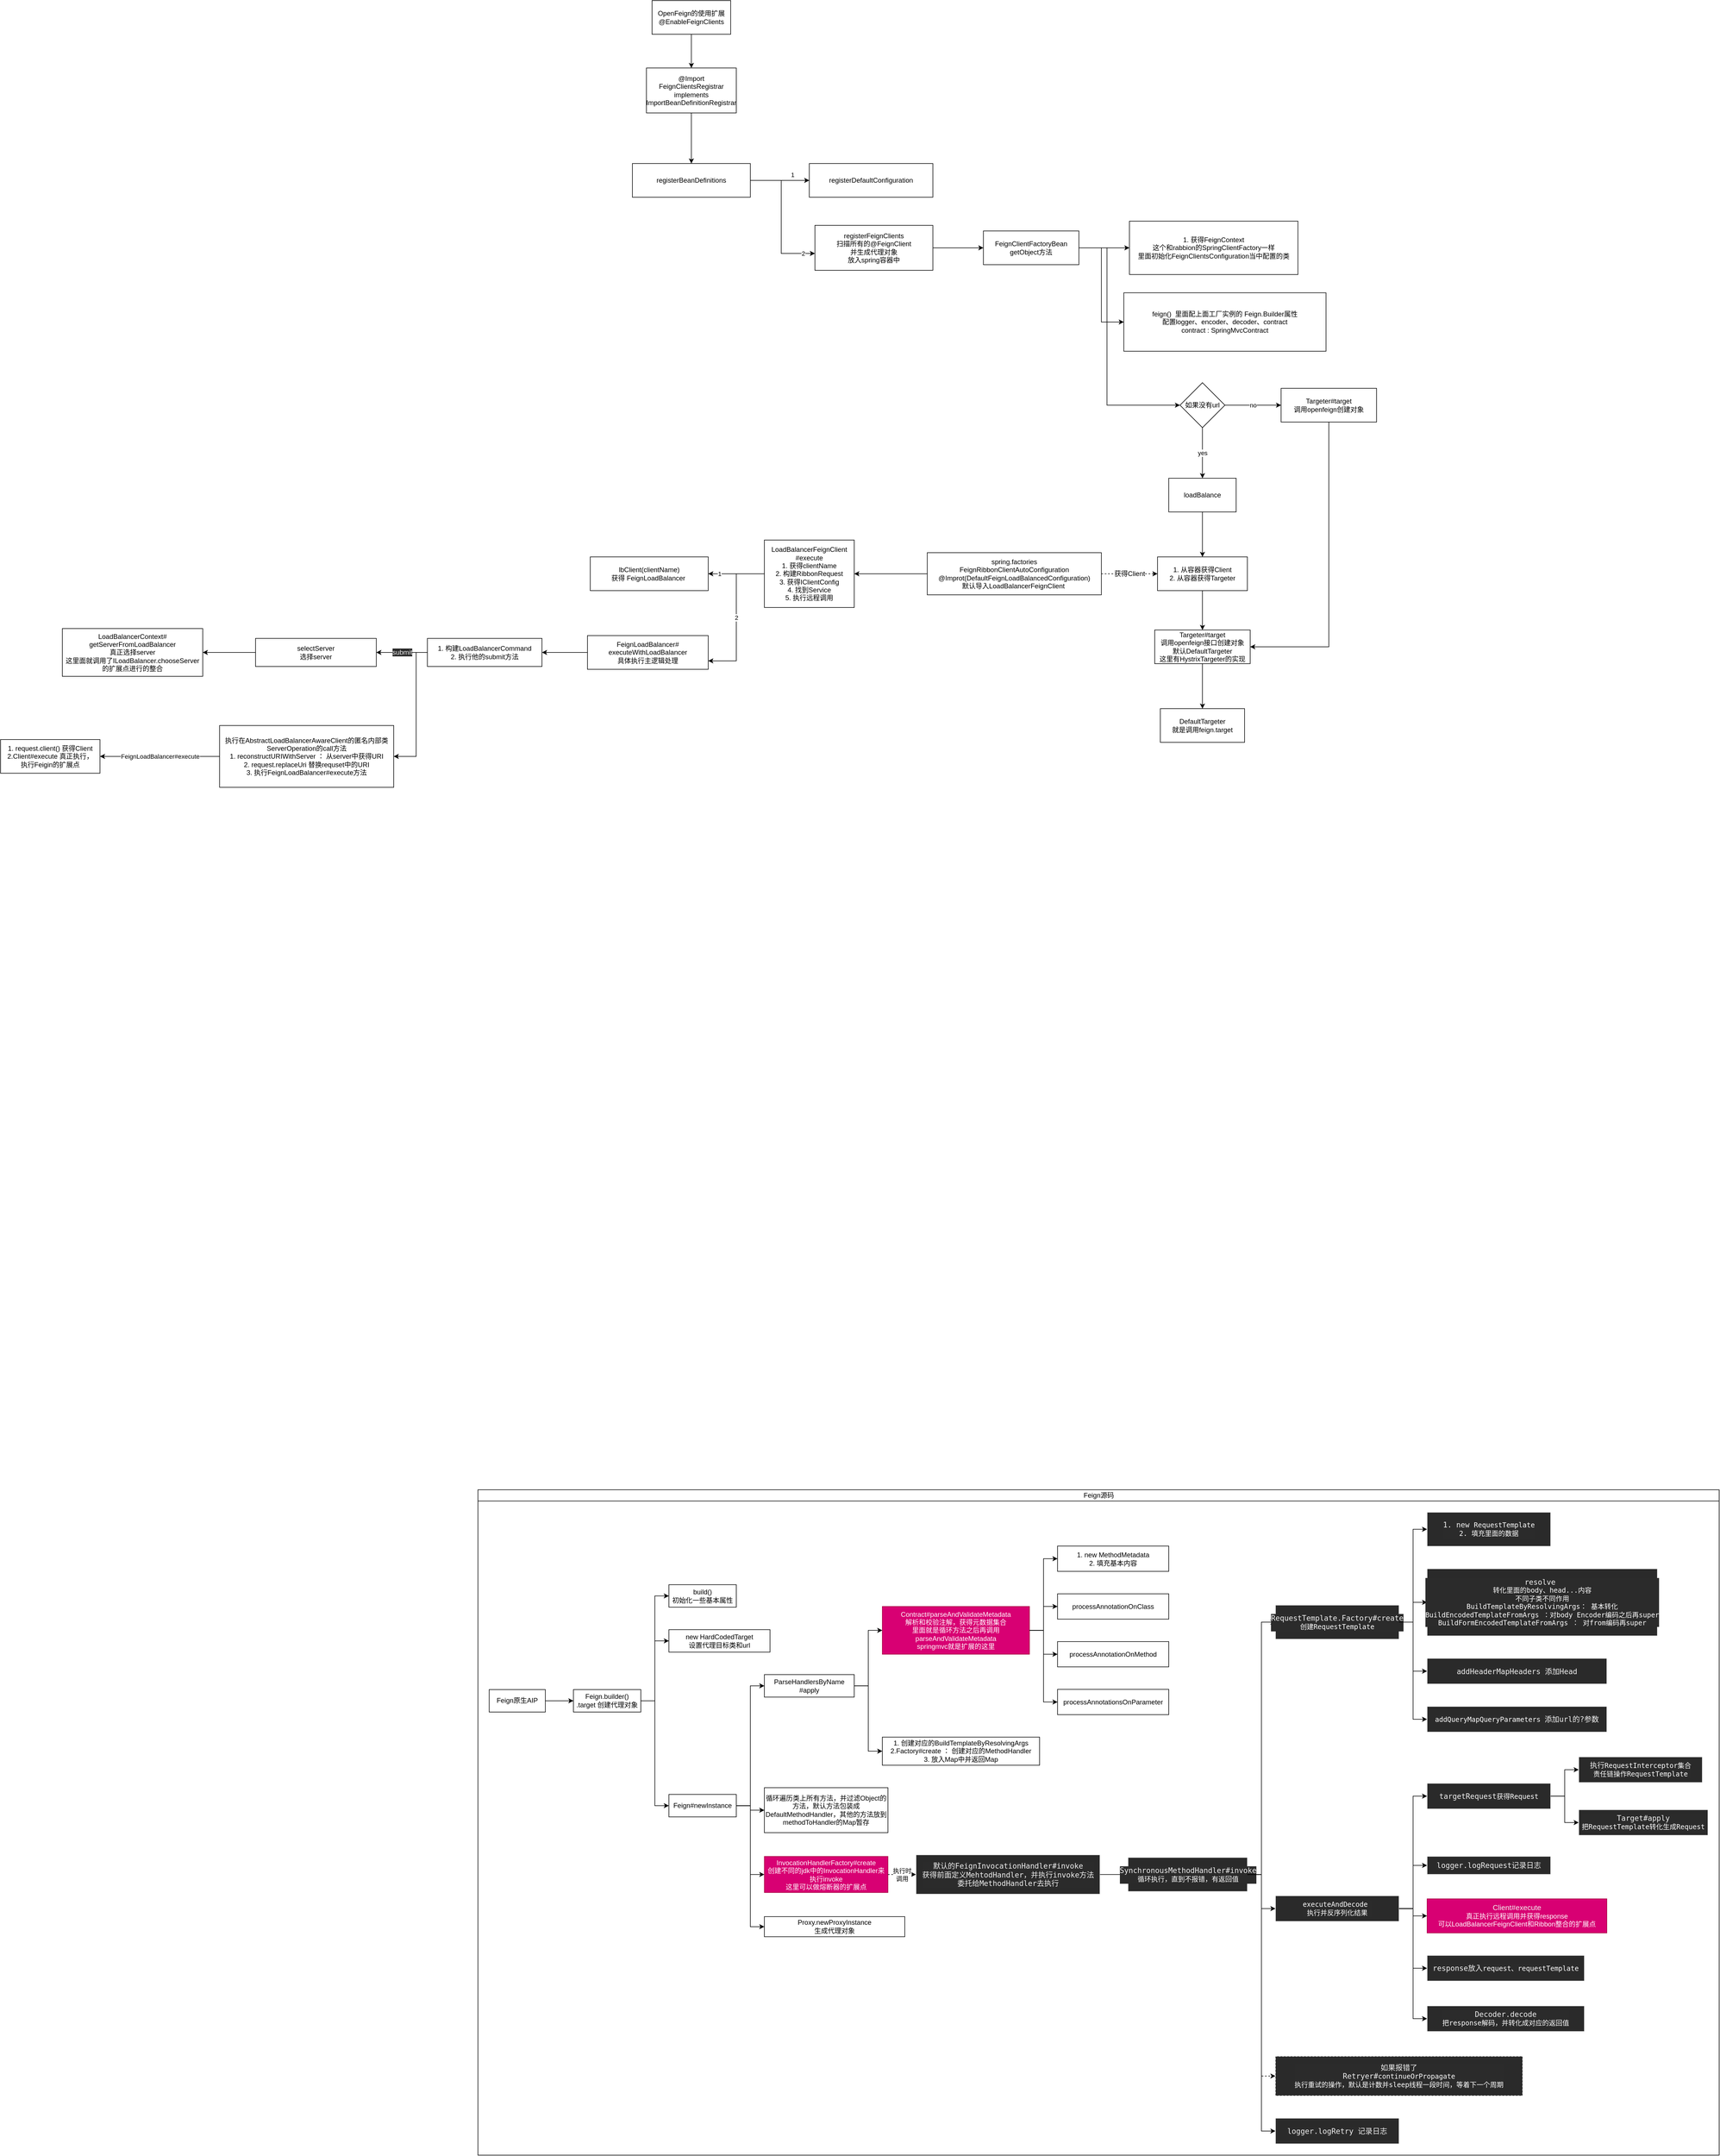 <mxfile version="14.5.1" type="device"><diagram id="7CLGVVJIdPojKykf86s1" name="第 1 页"><mxGraphModel dx="4240" dy="3142" grid="1" gridSize="10" guides="1" tooltips="1" connect="1" arrows="1" fold="1" page="1" pageScale="1" pageWidth="827" pageHeight="1169" math="0" shadow="0"><root><mxCell id="0"/><mxCell id="1" parent="0"/><mxCell id="kGdgg8z1xBReTdfCQ_7O-1" value="&lt;span&gt;Feign源码&lt;/span&gt;" style="swimlane;html=1;startSize=20;horizontal=1;childLayout=treeLayout;horizontalTree=1;resizable=0;containerType=tree;fontStyle=0" parent="1" vertex="1"><mxGeometry x="300" y="1530" width="2210" height="1184" as="geometry"/></mxCell><mxCell id="DIvdHPS5XK8eVbbXsl0Y-53" value="&lt;div&gt;&lt;div&gt;&lt;span style=&quot;font-size: 13.067px ; color: rgb(240 , 240 , 240)&quot;&gt;Client#execute&lt;/span&gt;&lt;/div&gt; 真正执行远程调用并获得response&lt;br&gt;可以LoadBalancerFeignClient和Ribbon整合的扩展点&lt;/div&gt;&lt;div&gt;&lt;/div&gt;" style="whiteSpace=wrap;html=1;fontColor=#ffffff;fillColor=#d80073;strokeColor=#A50040;verticalAlign=middle;fontFamily=Helvetica;labelBackgroundColor=none;labelBorderColor=none;fontStyle=0;horizontal=1;" parent="kGdgg8z1xBReTdfCQ_7O-1" vertex="1"><mxGeometry x="1690" y="727.877" width="320" height="60.72" as="geometry"/></mxCell><mxCell id="kGdgg8z1xBReTdfCQ_7O-2" value="Feign原生AIP" style="whiteSpace=wrap;html=1;" parent="kGdgg8z1xBReTdfCQ_7O-1" vertex="1"><mxGeometry x="20" y="355.495" width="100" height="40" as="geometry"/></mxCell><mxCell id="kGdgg8z1xBReTdfCQ_7O-3" value="Feign.builder()&lt;br&gt;.target 创建代理对象" style="whiteSpace=wrap;html=1;" parent="kGdgg8z1xBReTdfCQ_7O-1" vertex="1"><mxGeometry x="170" y="355.495" width="120" height="40" as="geometry"/></mxCell><mxCell id="kGdgg8z1xBReTdfCQ_7O-4" value="" style="edgeStyle=elbowEdgeStyle;elbow=horizontal;html=1;rounded=0;" parent="kGdgg8z1xBReTdfCQ_7O-1" source="kGdgg8z1xBReTdfCQ_7O-2" target="kGdgg8z1xBReTdfCQ_7O-3" edge="1"><mxGeometry relative="1" as="geometry"/></mxCell><mxCell id="kGdgg8z1xBReTdfCQ_7O-7" value="" style="edgeStyle=elbowEdgeStyle;elbow=horizontal;html=1;rounded=0;" parent="kGdgg8z1xBReTdfCQ_7O-1" source="kGdgg8z1xBReTdfCQ_7O-3" target="kGdgg8z1xBReTdfCQ_7O-8" edge="1"><mxGeometry relative="1" as="geometry"><mxPoint x="350" y="-820.962" as="sourcePoint"/></mxGeometry></mxCell><mxCell id="kGdgg8z1xBReTdfCQ_7O-8" value="build()&lt;br&gt;初始化一些基本属性" style="whiteSpace=wrap;html=1;" parent="kGdgg8z1xBReTdfCQ_7O-1" vertex="1"><mxGeometry x="340" y="168.888" width="120" height="40" as="geometry"/></mxCell><mxCell id="kGdgg8z1xBReTdfCQ_7O-9" value="" style="edgeStyle=elbowEdgeStyle;elbow=horizontal;html=1;rounded=0;" parent="kGdgg8z1xBReTdfCQ_7O-1" source="kGdgg8z1xBReTdfCQ_7O-3" target="kGdgg8z1xBReTdfCQ_7O-10" edge="1"><mxGeometry relative="1" as="geometry"><mxPoint x="520" y="-820.962" as="sourcePoint"/></mxGeometry></mxCell><mxCell id="kGdgg8z1xBReTdfCQ_7O-10" value="new HardCodedTarget&lt;br&gt;设置代理目标类和url" style="whiteSpace=wrap;html=1;" parent="kGdgg8z1xBReTdfCQ_7O-1" vertex="1"><mxGeometry x="340" y="248.888" width="180" height="40" as="geometry"/></mxCell><mxCell id="kGdgg8z1xBReTdfCQ_7O-11" value="" style="edgeStyle=elbowEdgeStyle;elbow=horizontal;html=1;rounded=0;" parent="kGdgg8z1xBReTdfCQ_7O-1" source="kGdgg8z1xBReTdfCQ_7O-3" target="kGdgg8z1xBReTdfCQ_7O-12" edge="1"><mxGeometry relative="1" as="geometry"><mxPoint x="520" y="-780.962" as="sourcePoint"/></mxGeometry></mxCell><mxCell id="kGdgg8z1xBReTdfCQ_7O-12" value="Feign#newInstance" style="whiteSpace=wrap;html=1;" parent="kGdgg8z1xBReTdfCQ_7O-1" vertex="1"><mxGeometry x="340" y="542.101" width="120" height="40" as="geometry"/></mxCell><mxCell id="kGdgg8z1xBReTdfCQ_7O-13" value="" style="edgeStyle=elbowEdgeStyle;elbow=horizontal;html=1;rounded=0;" parent="kGdgg8z1xBReTdfCQ_7O-1" source="kGdgg8z1xBReTdfCQ_7O-12" target="kGdgg8z1xBReTdfCQ_7O-14" edge="1"><mxGeometry relative="1" as="geometry"><mxPoint x="520" y="-700.962" as="sourcePoint"/></mxGeometry></mxCell><mxCell id="kGdgg8z1xBReTdfCQ_7O-14" value="ParseHandlersByName&lt;br&gt;#apply" style="whiteSpace=wrap;html=1;" parent="kGdgg8z1xBReTdfCQ_7O-1" vertex="1"><mxGeometry x="510" y="328.888" width="160" height="40" as="geometry"/></mxCell><mxCell id="kGdgg8z1xBReTdfCQ_7O-15" value="" style="edgeStyle=elbowEdgeStyle;elbow=horizontal;html=1;rounded=0;" parent="kGdgg8z1xBReTdfCQ_7O-1" source="kGdgg8z1xBReTdfCQ_7O-14" target="kGdgg8z1xBReTdfCQ_7O-16" edge="1"><mxGeometry relative="1" as="geometry"><mxPoint x="690" y="-620.962" as="sourcePoint"/></mxGeometry></mxCell><mxCell id="kGdgg8z1xBReTdfCQ_7O-16" value="Contract#parseAndValidateMetadata&lt;br&gt;解析和校验注解，获得元数据集合&lt;br&gt;里面就是循环方法之后再调用parseAndValidateMetadata&lt;br&gt;springmvc就是扩展的这里" style="whiteSpace=wrap;html=1;fillColor=#d80073;strokeColor=#A50040;fontColor=#ffffff;" parent="kGdgg8z1xBReTdfCQ_7O-1" vertex="1"><mxGeometry x="720" y="207.638" width="262" height="85" as="geometry"/></mxCell><mxCell id="kGdgg8z1xBReTdfCQ_7O-18" value="" style="edgeStyle=elbowEdgeStyle;elbow=horizontal;html=1;rounded=0;" parent="kGdgg8z1xBReTdfCQ_7O-1" source="kGdgg8z1xBReTdfCQ_7O-16" target="kGdgg8z1xBReTdfCQ_7O-19" edge="1"><mxGeometry relative="1" as="geometry"><mxPoint x="900" y="-620.962" as="sourcePoint"/></mxGeometry></mxCell><mxCell id="kGdgg8z1xBReTdfCQ_7O-19" value="1. new MethodMetadata&lt;br&gt;2. 填充基本内容" style="whiteSpace=wrap;html=1;" parent="kGdgg8z1xBReTdfCQ_7O-1" vertex="1"><mxGeometry x="1032" y="100.138" width="198" height="45" as="geometry"/></mxCell><mxCell id="kGdgg8z1xBReTdfCQ_7O-20" value="" style="edgeStyle=elbowEdgeStyle;elbow=horizontal;html=1;rounded=0;" parent="kGdgg8z1xBReTdfCQ_7O-1" source="kGdgg8z1xBReTdfCQ_7O-16" target="kGdgg8z1xBReTdfCQ_7O-21" edge="1"><mxGeometry relative="1" as="geometry"><mxPoint x="1212" y="-620.962" as="sourcePoint"/></mxGeometry></mxCell><mxCell id="kGdgg8z1xBReTdfCQ_7O-21" value="processAnnotationOnClass" style="whiteSpace=wrap;html=1;" parent="kGdgg8z1xBReTdfCQ_7O-1" vertex="1"><mxGeometry x="1032" y="185.138" width="198" height="45" as="geometry"/></mxCell><mxCell id="kGdgg8z1xBReTdfCQ_7O-22" value="" style="edgeStyle=elbowEdgeStyle;elbow=horizontal;html=1;rounded=0;" parent="kGdgg8z1xBReTdfCQ_7O-1" source="kGdgg8z1xBReTdfCQ_7O-16" target="kGdgg8z1xBReTdfCQ_7O-23" edge="1"><mxGeometry relative="1" as="geometry"><mxPoint x="1212" y="-620.962" as="sourcePoint"/></mxGeometry></mxCell><mxCell id="kGdgg8z1xBReTdfCQ_7O-23" value="processAnnotationOnMethod" style="whiteSpace=wrap;html=1;" parent="kGdgg8z1xBReTdfCQ_7O-1" vertex="1"><mxGeometry x="1032" y="270.138" width="198" height="45" as="geometry"/></mxCell><mxCell id="kGdgg8z1xBReTdfCQ_7O-24" value="" style="edgeStyle=elbowEdgeStyle;elbow=horizontal;html=1;rounded=0;" parent="kGdgg8z1xBReTdfCQ_7O-1" source="kGdgg8z1xBReTdfCQ_7O-16" target="kGdgg8z1xBReTdfCQ_7O-25" edge="1"><mxGeometry relative="1" as="geometry"><mxPoint x="1212" y="-620.962" as="sourcePoint"/></mxGeometry></mxCell><mxCell id="kGdgg8z1xBReTdfCQ_7O-25" value="processAnnotationsOnParameter" style="whiteSpace=wrap;html=1;" parent="kGdgg8z1xBReTdfCQ_7O-1" vertex="1"><mxGeometry x="1032" y="355.138" width="198" height="45" as="geometry"/></mxCell><mxCell id="kGdgg8z1xBReTdfCQ_7O-28" value="" style="edgeStyle=elbowEdgeStyle;elbow=horizontal;html=1;rounded=0;" parent="kGdgg8z1xBReTdfCQ_7O-1" source="kGdgg8z1xBReTdfCQ_7O-14" target="kGdgg8z1xBReTdfCQ_7O-29" edge="1"><mxGeometry relative="1" as="geometry"><mxPoint x="690" y="-465.462" as="sourcePoint"/></mxGeometry></mxCell><mxCell id="kGdgg8z1xBReTdfCQ_7O-29" value="1. 创建对应的BuildTemplateByResolvingArgs&lt;br&gt;2.Factory#create ： 创建对应的MethodHandler&lt;br&gt;3. 放入Map中并返回Map" style="whiteSpace=wrap;html=1;" parent="kGdgg8z1xBReTdfCQ_7O-1" vertex="1"><mxGeometry x="720" y="440.138" width="280" height="50" as="geometry"/></mxCell><mxCell id="kGdgg8z1xBReTdfCQ_7O-30" value="" style="edgeStyle=elbowEdgeStyle;elbow=horizontal;html=1;rounded=0;" parent="kGdgg8z1xBReTdfCQ_7O-1" source="kGdgg8z1xBReTdfCQ_7O-12" target="kGdgg8z1xBReTdfCQ_7O-31" edge="1"><mxGeometry relative="1" as="geometry"><mxPoint x="690" y="-126.212" as="sourcePoint"/></mxGeometry></mxCell><mxCell id="kGdgg8z1xBReTdfCQ_7O-31" value="循环遍历类上所有方法，并过滤Object的方法，默认方法包装成DefaultMethodHandler，其他的方法放到methodToHandler的Map暂存" style="whiteSpace=wrap;html=1;" parent="kGdgg8z1xBReTdfCQ_7O-1" vertex="1"><mxGeometry x="510" y="530.138" width="220" height="80" as="geometry"/></mxCell><mxCell id="kGdgg8z1xBReTdfCQ_7O-32" value="" style="edgeStyle=elbowEdgeStyle;elbow=horizontal;html=1;rounded=0;" parent="kGdgg8z1xBReTdfCQ_7O-1" source="kGdgg8z1xBReTdfCQ_7O-12" target="kGdgg8z1xBReTdfCQ_7O-33" edge="1"><mxGeometry relative="1" as="geometry"><mxPoint x="690" y="123.913" as="sourcePoint"/></mxGeometry></mxCell><mxCell id="kGdgg8z1xBReTdfCQ_7O-33" value="InvocationHandlerFactory#create&lt;br&gt;创建不同的jdk中的InvocationHandler来执行invoke&lt;br&gt;这里可以做熔断器的扩展点" style="whiteSpace=wrap;html=1;fillColor=#d80073;strokeColor=#A50040;fontColor=#ffffff;" parent="kGdgg8z1xBReTdfCQ_7O-1" vertex="1"><mxGeometry x="510" y="652.438" width="220" height="64.25" as="geometry"/></mxCell><mxCell id="kGdgg8z1xBReTdfCQ_7O-36" value="" style="edgeStyle=elbowEdgeStyle;elbow=horizontal;html=1;rounded=0;" parent="kGdgg8z1xBReTdfCQ_7O-1" source="kGdgg8z1xBReTdfCQ_7O-12" target="kGdgg8z1xBReTdfCQ_7O-37" edge="1"><mxGeometry relative="1" as="geometry"><mxPoint x="520" y="217.976" as="sourcePoint"/></mxGeometry></mxCell><mxCell id="kGdgg8z1xBReTdfCQ_7O-37" value="Proxy.newProxyInstance&lt;br&gt;生成代理对象" style="whiteSpace=wrap;html=1;" parent="kGdgg8z1xBReTdfCQ_7O-1" vertex="1"><mxGeometry x="510" y="759.563" width="250" height="35.75" as="geometry"/></mxCell><mxCell id="kGdgg8z1xBReTdfCQ_7O-40" value="执行时&lt;br&gt;调用" style="edgeStyle=elbowEdgeStyle;elbow=horizontal;html=1;rounded=0;dashed=1;" parent="kGdgg8z1xBReTdfCQ_7O-1" source="kGdgg8z1xBReTdfCQ_7O-33" target="kGdgg8z1xBReTdfCQ_7O-45" edge="1"><mxGeometry relative="1" as="geometry"><mxPoint x="690" y="403.288" as="sourcePoint"/></mxGeometry></mxCell><mxCell id="kGdgg8z1xBReTdfCQ_7O-45" value="&lt;pre style=&quot;background-color: rgb(43 , 43 , 43)&quot;&gt;&lt;font face=&quot;jetbrains mono, monospace&quot; color=&quot;#f0f0f0&quot;&gt;&lt;span style=&quot;font-size: 13.067px&quot;&gt;默认的FeignInvocationHandler#invoke&lt;br&gt;获得前面定义MehtodHandler，并执行invoke方法&lt;br/&gt;委托给MethodHandler去执行&lt;/span&gt;&lt;/font&gt;&lt;/pre&gt;&lt;pre style=&quot;background-color: rgb(43 , 43 , 43)&quot;&gt;&lt;/pre&gt;" style="whiteSpace=wrap;html=1;fontColor=#ffffff;fillColor=#2A2A2A;strokeColor=#F0F0F0;" parent="kGdgg8z1xBReTdfCQ_7O-1" vertex="1"><mxGeometry x="780" y="649.563" width="327.5" height="70" as="geometry"/></mxCell><mxCell id="kGdgg8z1xBReTdfCQ_7O-56" value="" style="edgeStyle=elbowEdgeStyle;elbow=horizontal;html=1;rounded=0;" parent="kGdgg8z1xBReTdfCQ_7O-1" source="kGdgg8z1xBReTdfCQ_7O-45" target="kGdgg8z1xBReTdfCQ_7O-57" edge="1"><mxGeometry relative="1" as="geometry"><mxPoint x="980" y="644.563" as="sourcePoint"/></mxGeometry></mxCell><mxCell id="kGdgg8z1xBReTdfCQ_7O-57" value="&lt;pre style=&quot;background-color: rgb(43 , 43 , 43)&quot;&gt;&lt;font color=&quot;#f0f0f0&quot; face=&quot;jetbrains mono, monospace&quot;&gt;&lt;span style=&quot;font-size: 13.067px&quot;&gt;SynchronousMethodHandler#invoke&lt;br/&gt;&lt;/span&gt;&lt;/font&gt;循环执行，直到不报错，有返回值&lt;/pre&gt;&lt;pre style=&quot;background-color: rgb(43 , 43 , 43)&quot;&gt;&lt;/pre&gt;" style="whiteSpace=wrap;html=1;fontColor=#ffffff;fillColor=#2A2A2A;strokeColor=#F0F0F0;" parent="kGdgg8z1xBReTdfCQ_7O-1" vertex="1"><mxGeometry x="1157.5" y="654.273" width="212.5" height="60.58" as="geometry"/></mxCell><mxCell id="kGdgg8z1xBReTdfCQ_7O-58" value="" style="edgeStyle=elbowEdgeStyle;elbow=horizontal;html=1;rounded=0;" parent="kGdgg8z1xBReTdfCQ_7O-1" source="kGdgg8z1xBReTdfCQ_7O-57" target="kGdgg8z1xBReTdfCQ_7O-59" edge="1"><mxGeometry relative="1" as="geometry"><mxPoint x="1357.5" y="644.563" as="sourcePoint"/></mxGeometry></mxCell><mxCell id="kGdgg8z1xBReTdfCQ_7O-59" value="&lt;pre style=&quot;background-color: rgb(43 , 43 , 43)&quot;&gt;&lt;font color=&quot;#f0f0f0&quot; face=&quot;jetbrains mono, monospace&quot;&gt;&lt;span style=&quot;font-size: 13.067px&quot;&gt;RequestTemplate.Factory#create&lt;br/&gt;&lt;/span&gt;&lt;/font&gt;创建RequestTemplate&lt;/pre&gt;&lt;pre style=&quot;background-color: rgb(43 , 43 , 43)&quot;&gt;&lt;/pre&gt;" style="whiteSpace=wrap;html=1;fontColor=#ffffff;fillColor=#2A2A2A;strokeColor=#F0F0F0;" parent="kGdgg8z1xBReTdfCQ_7O-1" vertex="1"><mxGeometry x="1420" y="205.27" width="220" height="60.58" as="geometry"/></mxCell><mxCell id="kGdgg8z1xBReTdfCQ_7O-60" value="" style="edgeStyle=elbowEdgeStyle;elbow=horizontal;html=1;rounded=0;" parent="kGdgg8z1xBReTdfCQ_7O-1" source="kGdgg8z1xBReTdfCQ_7O-57" target="kGdgg8z1xBReTdfCQ_7O-61" edge="1"><mxGeometry relative="1" as="geometry"><mxPoint x="1620" y="644.563" as="sourcePoint"/></mxGeometry></mxCell><mxCell id="kGdgg8z1xBReTdfCQ_7O-61" value="&lt;pre style=&quot;background-color: rgb(43 , 43 , 43)&quot;&gt;executeAndDecode &lt;br/&gt;执行并反序列化结果&lt;br&gt;&lt;/pre&gt;&lt;pre style=&quot;background-color: rgb(43 , 43 , 43)&quot;&gt;&lt;/pre&gt;" style="whiteSpace=wrap;html=1;fontColor=#ffffff;fillColor=#2A2A2A;strokeColor=#F0F0F0;" parent="kGdgg8z1xBReTdfCQ_7O-1" vertex="1"><mxGeometry x="1420" y="722.466" width="220" height="45.57" as="geometry"/></mxCell><mxCell id="kGdgg8z1xBReTdfCQ_7O-62" value="" style="edgeStyle=elbowEdgeStyle;elbow=horizontal;html=1;rounded=0;dashed=1;" parent="kGdgg8z1xBReTdfCQ_7O-1" source="kGdgg8z1xBReTdfCQ_7O-57" target="kGdgg8z1xBReTdfCQ_7O-63" edge="1"><mxGeometry relative="1" as="geometry"><mxPoint x="1620" y="644.563" as="sourcePoint"/></mxGeometry></mxCell><mxCell id="kGdgg8z1xBReTdfCQ_7O-63" value="&lt;pre style=&quot;background-color: rgb(43 , 43 , 43)&quot;&gt;&lt;font color=&quot;#f0f0f0&quot; face=&quot;jetbrains mono, monospace&quot;&gt;&lt;span style=&quot;font-size: 13.067px&quot;&gt;如果报错了&lt;br&gt;Retryer#&lt;/span&gt;&lt;/font&gt;continueOrPropagate&lt;br&gt;执行重试的操作，默认是计数并sleep线程一段时间，等着下一个周期&lt;/pre&gt;&lt;pre style=&quot;background-color: rgb(43 , 43 , 43)&quot;&gt;&lt;/pre&gt;" style="whiteSpace=wrap;html=1;fontColor=#ffffff;fillColor=#2A2A2A;strokeColor=#F0F0F0;dashed=1;" parent="kGdgg8z1xBReTdfCQ_7O-1" vertex="1"><mxGeometry x="1420" y="1008.167" width="440" height="70.12" as="geometry"/></mxCell><mxCell id="kGdgg8z1xBReTdfCQ_7O-64" value="" style="edgeStyle=elbowEdgeStyle;elbow=horizontal;html=1;rounded=0;" parent="kGdgg8z1xBReTdfCQ_7O-1" source="kGdgg8z1xBReTdfCQ_7O-57" target="kGdgg8z1xBReTdfCQ_7O-65" edge="1"><mxGeometry relative="1" as="geometry"><mxPoint x="1620" y="644.563" as="sourcePoint"/></mxGeometry></mxCell><mxCell id="kGdgg8z1xBReTdfCQ_7O-65" value="&lt;pre style=&quot;background-color: rgb(43 , 43 , 43)&quot;&gt;&lt;font color=&quot;#f0f0f0&quot; face=&quot;jetbrains mono, monospace&quot;&gt;&lt;span style=&quot;font-size: 13.067px&quot;&gt;logger.logRetry 记录日志&lt;/span&gt;&lt;/font&gt;&lt;br&gt;&lt;/pre&gt;&lt;pre style=&quot;background-color: rgb(43 , 43 , 43)&quot;&gt;&lt;/pre&gt;" style="whiteSpace=wrap;html=1;fontColor=#ffffff;fillColor=#2A2A2A;strokeColor=#F0F0F0;" parent="kGdgg8z1xBReTdfCQ_7O-1" vertex="1"><mxGeometry x="1420" y="1118.287" width="220" height="45.57" as="geometry"/></mxCell><mxCell id="DIvdHPS5XK8eVbbXsl0Y-44" value="" style="edgeStyle=elbowEdgeStyle;elbow=horizontal;html=1;rounded=0;" parent="kGdgg8z1xBReTdfCQ_7O-1" source="kGdgg8z1xBReTdfCQ_7O-61" target="DIvdHPS5XK8eVbbXsl0Y-45" edge="1"><mxGeometry relative="1" as="geometry"><mxPoint x="1620" y="644.563" as="sourcePoint"/></mxGeometry></mxCell><mxCell id="DIvdHPS5XK8eVbbXsl0Y-45" value="&lt;pre style=&quot;background-color: rgb(43 , 43 , 43)&quot;&gt;&lt;font color=&quot;#f0f0f0&quot; face=&quot;jetbrains mono, monospace&quot;&gt;&lt;span style=&quot;font-size: 13.067px&quot;&gt;targetRequest&lt;/span&gt;&lt;/font&gt;获得Request&lt;/pre&gt;&lt;pre style=&quot;background-color: rgb(43 , 43 , 43)&quot;&gt;&lt;/pre&gt;" style="whiteSpace=wrap;html=1;fontColor=#ffffff;fillColor=#2A2A2A;strokeColor=#F0F0F0;" parent="kGdgg8z1xBReTdfCQ_7O-1" vertex="1"><mxGeometry x="1690" y="522.335" width="220" height="45.57" as="geometry"/></mxCell><mxCell id="DIvdHPS5XK8eVbbXsl0Y-46" value="" style="edgeStyle=elbowEdgeStyle;elbow=horizontal;html=1;rounded=0;" parent="kGdgg8z1xBReTdfCQ_7O-1" source="DIvdHPS5XK8eVbbXsl0Y-45" target="DIvdHPS5XK8eVbbXsl0Y-47" edge="1"><mxGeometry relative="1" as="geometry"><mxPoint x="1890" y="597.568" as="sourcePoint"/></mxGeometry></mxCell><mxCell id="DIvdHPS5XK8eVbbXsl0Y-47" value="&lt;pre style=&quot;background-color: rgb(43 , 43 , 43)&quot;&gt;&lt;font color=&quot;#f0f0f0&quot; face=&quot;jetbrains mono, monospace&quot;&gt;&lt;span style=&quot;font-size: 13.067px&quot;&gt;执行&lt;/span&gt;&lt;/font&gt;RequestInterceptor集合&lt;br&gt;责任链操作RequestTemplate&lt;br&gt;&lt;/pre&gt;&lt;pre style=&quot;background-color: rgb(43 , 43 , 43)&quot;&gt;&lt;/pre&gt;" style="whiteSpace=wrap;html=1;fontColor=#ffffff;fillColor=#2A2A2A;strokeColor=#F0F0F0;" parent="kGdgg8z1xBReTdfCQ_7O-1" vertex="1"><mxGeometry x="1960" y="475.335" width="220" height="45.57" as="geometry"/></mxCell><mxCell id="DIvdHPS5XK8eVbbXsl0Y-48" value="" style="edgeStyle=elbowEdgeStyle;elbow=horizontal;html=1;rounded=0;" parent="kGdgg8z1xBReTdfCQ_7O-1" source="DIvdHPS5XK8eVbbXsl0Y-45" target="DIvdHPS5XK8eVbbXsl0Y-49" edge="1"><mxGeometry relative="1" as="geometry"><mxPoint x="2160" y="597.568" as="sourcePoint"/></mxGeometry></mxCell><mxCell id="DIvdHPS5XK8eVbbXsl0Y-49" value="&lt;pre style=&quot;background-color: rgb(43 , 43 , 43)&quot;&gt;&lt;font color=&quot;#f0f0f0&quot; face=&quot;jetbrains mono, monospace&quot;&gt;&lt;span style=&quot;font-size: 13.067px&quot;&gt;Target#apply&lt;br&gt;&lt;/span&gt;&lt;/font&gt;把RequestTemplate转化生成Request&lt;/pre&gt;&lt;pre style=&quot;background-color: rgb(43 , 43 , 43)&quot;&gt;&lt;/pre&gt;" style="whiteSpace=wrap;html=1;fontColor=#ffffff;fillColor=#2A2A2A;strokeColor=#F0F0F0;" parent="kGdgg8z1xBReTdfCQ_7O-1" vertex="1"><mxGeometry x="1960" y="569.335" width="230" height="45.57" as="geometry"/></mxCell><mxCell id="DIvdHPS5XK8eVbbXsl0Y-50" value="" style="edgeStyle=elbowEdgeStyle;elbow=horizontal;html=1;rounded=0;" parent="kGdgg8z1xBReTdfCQ_7O-1" source="kGdgg8z1xBReTdfCQ_7O-61" target="DIvdHPS5XK8eVbbXsl0Y-51" edge="1"><mxGeometry relative="1" as="geometry"><mxPoint x="1890" y="597.568" as="sourcePoint"/></mxGeometry></mxCell><mxCell id="DIvdHPS5XK8eVbbXsl0Y-51" value="&lt;pre style=&quot;background-color: rgb(43 , 43 , 43)&quot;&gt;&lt;font color=&quot;#f0f0f0&quot; face=&quot;jetbrains mono, monospace&quot;&gt;&lt;span style=&quot;font-size: 13.067px&quot;&gt;logger.logRequest记录日志&lt;/span&gt;&lt;/font&gt;&lt;br&gt;&lt;/pre&gt;&lt;pre style=&quot;background-color: rgb(43 , 43 , 43)&quot;&gt;&lt;/pre&gt;" style="whiteSpace=wrap;html=1;fontColor=#ffffff;fillColor=#2A2A2A;strokeColor=#F0F0F0;" parent="kGdgg8z1xBReTdfCQ_7O-1" vertex="1"><mxGeometry x="1690" y="652.337" width="220" height="32.08" as="geometry"/></mxCell><mxCell id="DIvdHPS5XK8eVbbXsl0Y-52" value="" style="edgeStyle=elbowEdgeStyle;elbow=horizontal;html=1;rounded=0;" parent="kGdgg8z1xBReTdfCQ_7O-1" source="kGdgg8z1xBReTdfCQ_7O-61" target="DIvdHPS5XK8eVbbXsl0Y-53" edge="1"><mxGeometry relative="1" as="geometry"><mxPoint x="1890" y="597.568" as="sourcePoint"/></mxGeometry></mxCell><mxCell id="DIvdHPS5XK8eVbbXsl0Y-56" value="" style="edgeStyle=elbowEdgeStyle;elbow=horizontal;html=1;rounded=0;" parent="kGdgg8z1xBReTdfCQ_7O-1" source="kGdgg8z1xBReTdfCQ_7O-61" target="DIvdHPS5XK8eVbbXsl0Y-57" edge="1"><mxGeometry relative="1" as="geometry"><mxPoint x="1620" y="644.563" as="sourcePoint"/></mxGeometry></mxCell><mxCell id="DIvdHPS5XK8eVbbXsl0Y-57" value="&lt;pre style=&quot;background-color: rgb(43 , 43 , 43)&quot;&gt;&lt;font color=&quot;#f0f0f0&quot; face=&quot;jetbrains mono, monospace&quot;&gt;&lt;span style=&quot;font-size: 13.067px&quot;&gt;response放入&lt;/span&gt;&lt;/font&gt;request、requestTemplate&lt;br&gt;&lt;/pre&gt;&lt;pre style=&quot;background-color: rgb(43 , 43 , 43)&quot;&gt;&lt;/pre&gt;" style="whiteSpace=wrap;html=1;fontColor=#ffffff;fillColor=#2A2A2A;strokeColor=#F0F0F0;" parent="kGdgg8z1xBReTdfCQ_7O-1" vertex="1"><mxGeometry x="1690" y="828.597" width="280" height="45.57" as="geometry"/></mxCell><mxCell id="DIvdHPS5XK8eVbbXsl0Y-58" value="" style="edgeStyle=elbowEdgeStyle;elbow=horizontal;html=1;rounded=0;" parent="kGdgg8z1xBReTdfCQ_7O-1" source="kGdgg8z1xBReTdfCQ_7O-59" target="DIvdHPS5XK8eVbbXsl0Y-59" edge="1"><mxGeometry relative="1" as="geometry"><mxPoint x="1620" y="644.563" as="sourcePoint"/></mxGeometry></mxCell><mxCell id="DIvdHPS5XK8eVbbXsl0Y-59" value="&lt;pre style=&quot;background-color: rgb(43 , 43 , 43)&quot;&gt;&lt;font color=&quot;#f0f0f0&quot; face=&quot;jetbrains mono, monospace&quot;&gt;&lt;span style=&quot;font-size: 13.067px&quot;&gt;1. new &lt;/span&gt;&lt;/font&gt;RequestTemplate&lt;br/&gt;2. 填充里面的数据&lt;/pre&gt;&lt;pre style=&quot;background-color: rgb(43 , 43 , 43)&quot;&gt;&lt;/pre&gt;" style="whiteSpace=wrap;html=1;fontColor=#ffffff;fillColor=#2A2A2A;strokeColor=#F0F0F0;" parent="kGdgg8z1xBReTdfCQ_7O-1" vertex="1"><mxGeometry x="1690" y="40" width="220" height="60.58" as="geometry"/></mxCell><mxCell id="DIvdHPS5XK8eVbbXsl0Y-60" value="" style="edgeStyle=elbowEdgeStyle;elbow=horizontal;html=1;rounded=0;" parent="kGdgg8z1xBReTdfCQ_7O-1" source="kGdgg8z1xBReTdfCQ_7O-59" target="DIvdHPS5XK8eVbbXsl0Y-61" edge="1"><mxGeometry relative="1" as="geometry"><mxPoint x="1890" y="354.863" as="sourcePoint"/></mxGeometry></mxCell><mxCell id="DIvdHPS5XK8eVbbXsl0Y-61" value="&lt;pre style=&quot;background-color: rgb(43 , 43 , 43)&quot;&gt;&lt;font color=&quot;#f0f0f0&quot; face=&quot;jetbrains mono, monospace&quot;&gt;&lt;span style=&quot;font-size: 13.067px&quot;&gt;resolve &lt;br&gt;&lt;/span&gt;&lt;/font&gt;转化里面的body、head...内容&lt;br&gt;不同子类不同作用&lt;br&gt;BuildTemplateByResolvingArgs： 基本转化&lt;br&gt;BuildEncodedTemplateFromArgs ：对body Encoder编码之后再super&lt;br&gt;BuildFormEncodedTemplateFromArgs ： 对from编码再super&lt;br&gt;&lt;/pre&gt;&lt;pre style=&quot;background-color: rgb(43 , 43 , 43)&quot;&gt;&lt;/pre&gt;" style="whiteSpace=wrap;html=1;fontColor=#ffffff;fillColor=#2A2A2A;strokeColor=#F0F0F0;" parent="kGdgg8z1xBReTdfCQ_7O-1" vertex="1"><mxGeometry x="1690" y="140.58" width="410" height="119.42" as="geometry"/></mxCell><mxCell id="DIvdHPS5XK8eVbbXsl0Y-62" value="" style="edgeStyle=elbowEdgeStyle;elbow=horizontal;html=1;rounded=0;" parent="kGdgg8z1xBReTdfCQ_7O-1" source="kGdgg8z1xBReTdfCQ_7O-59" target="DIvdHPS5XK8eVbbXsl0Y-63" edge="1"><mxGeometry relative="1" as="geometry"><mxPoint x="1890" y="311.661" as="sourcePoint"/></mxGeometry></mxCell><mxCell id="DIvdHPS5XK8eVbbXsl0Y-63" value="&lt;pre style=&quot;background-color: rgb(43 , 43 , 43)&quot;&gt;&lt;font color=&quot;#f0f0f0&quot; face=&quot;jetbrains mono, monospace&quot;&gt;&lt;span style=&quot;font-size: 13.067px&quot;&gt;addHeaderMapHeaders 添加Head&lt;/span&gt;&lt;/font&gt;&lt;br&gt;&lt;/pre&gt;&lt;pre style=&quot;background-color: rgb(43 , 43 , 43)&quot;&gt;&lt;/pre&gt;" style="whiteSpace=wrap;html=1;fontColor=#ffffff;fillColor=#2A2A2A;strokeColor=#F0F0F0;" parent="kGdgg8z1xBReTdfCQ_7O-1" vertex="1"><mxGeometry x="1690" y="300" width="320" height="45.56" as="geometry"/></mxCell><mxCell id="DIvdHPS5XK8eVbbXsl0Y-64" value="" style="edgeStyle=elbowEdgeStyle;elbow=horizontal;html=1;rounded=0;" parent="kGdgg8z1xBReTdfCQ_7O-1" source="kGdgg8z1xBReTdfCQ_7O-59" target="DIvdHPS5XK8eVbbXsl0Y-65" edge="1"><mxGeometry relative="1" as="geometry"><mxPoint x="1890" y="295.626" as="sourcePoint"/></mxGeometry></mxCell><mxCell id="DIvdHPS5XK8eVbbXsl0Y-65" value="&lt;pre style=&quot;background-color: rgb(43 , 43 , 43)&quot;&gt;addQueryMapQueryParameters &lt;font color=&quot;#f0f0f0&quot; face=&quot;jetbrains mono, monospace&quot;&gt;&lt;span style=&quot;font-size: 13.067px&quot;&gt;添加url的?参数&lt;/span&gt;&lt;/font&gt;&lt;br&gt;&lt;/pre&gt;&lt;pre style=&quot;background-color: rgb(43 , 43 , 43)&quot;&gt;&lt;/pre&gt;" style="whiteSpace=wrap;html=1;fontColor=#ffffff;fillColor=#2A2A2A;strokeColor=#F0F0F0;" parent="kGdgg8z1xBReTdfCQ_7O-1" vertex="1"><mxGeometry x="1690" y="385.56" width="320" height="45.56" as="geometry"/></mxCell><mxCell id="DIvdHPS5XK8eVbbXsl0Y-68" value="" style="edgeStyle=elbowEdgeStyle;elbow=horizontal;html=1;rounded=0;" parent="kGdgg8z1xBReTdfCQ_7O-1" source="kGdgg8z1xBReTdfCQ_7O-61" target="DIvdHPS5XK8eVbbXsl0Y-69" edge="1"><mxGeometry relative="1" as="geometry"><mxPoint x="1890" y="721.174" as="sourcePoint"/></mxGeometry></mxCell><mxCell id="DIvdHPS5XK8eVbbXsl0Y-69" value="&lt;pre style=&quot;background-color: rgb(43 , 43 , 43)&quot;&gt;&lt;font color=&quot;#f0f0f0&quot; face=&quot;jetbrains mono, monospace&quot;&gt;&lt;span style=&quot;font-size: 13.067px&quot;&gt;Decoder.decode&lt;br/&gt;&lt;/span&gt;&lt;/font&gt;把response解码，并转化成对应的返回值&lt;/pre&gt;&lt;pre style=&quot;background-color: rgb(43 , 43 , 43)&quot;&gt;&lt;/pre&gt;" style="whiteSpace=wrap;html=1;fontColor=#ffffff;fillColor=#2A2A2A;strokeColor=#F0F0F0;" parent="kGdgg8z1xBReTdfCQ_7O-1" vertex="1"><mxGeometry x="1690" y="918.382" width="280" height="45.57" as="geometry"/></mxCell><mxCell id="vKav3RFv96IAMRw2lxWF-3" value="" style="edgeStyle=orthogonalEdgeStyle;rounded=0;orthogonalLoop=1;jettySize=auto;html=1;" parent="1" source="vKav3RFv96IAMRw2lxWF-1" target="vKav3RFv96IAMRw2lxWF-2" edge="1"><mxGeometry relative="1" as="geometry"/></mxCell><mxCell id="vKav3RFv96IAMRw2lxWF-1" value="OpenFeign的使用扩展&lt;br&gt;@EnableFeignClients" style="rounded=0;whiteSpace=wrap;html=1;" parent="1" vertex="1"><mxGeometry x="610" y="-1120" width="140" height="60" as="geometry"/></mxCell><mxCell id="vKav3RFv96IAMRw2lxWF-5" value="" style="edgeStyle=orthogonalEdgeStyle;rounded=0;orthogonalLoop=1;jettySize=auto;html=1;" parent="1" source="vKav3RFv96IAMRw2lxWF-2" target="vKav3RFv96IAMRw2lxWF-4" edge="1"><mxGeometry relative="1" as="geometry"/></mxCell><mxCell id="vKav3RFv96IAMRw2lxWF-2" value="@Import&lt;br&gt;FeignClientsRegistrar&lt;br&gt;implements ImportBeanDefinitionRegistrar" style="rounded=0;whiteSpace=wrap;html=1;" parent="1" vertex="1"><mxGeometry x="600" y="-1000" width="160" height="80" as="geometry"/></mxCell><mxCell id="vKav3RFv96IAMRw2lxWF-7" value="1" style="edgeStyle=orthogonalEdgeStyle;rounded=0;orthogonalLoop=1;jettySize=auto;html=1;" parent="1" source="vKav3RFv96IAMRw2lxWF-4" target="vKav3RFv96IAMRw2lxWF-6" edge="1"><mxGeometry x="0.429" y="10" relative="1" as="geometry"><mxPoint as="offset"/></mxGeometry></mxCell><mxCell id="vKav3RFv96IAMRw2lxWF-9" style="edgeStyle=orthogonalEdgeStyle;rounded=0;orthogonalLoop=1;jettySize=auto;html=1;" parent="1" source="vKav3RFv96IAMRw2lxWF-4" target="vKav3RFv96IAMRw2lxWF-10" edge="1"><mxGeometry relative="1" as="geometry"><mxPoint x="840" y="-700.0" as="targetPoint"/><Array as="points"><mxPoint x="840" y="-800"/><mxPoint x="840" y="-670"/></Array></mxGeometry></mxCell><mxCell id="vKav3RFv96IAMRw2lxWF-11" value="2" style="edgeLabel;html=1;align=center;verticalAlign=middle;resizable=0;points=[];" parent="vKav3RFv96IAMRw2lxWF-9" vertex="1" connectable="0"><mxGeometry x="0.695" y="3" relative="1" as="geometry"><mxPoint x="15.83" y="3" as="offset"/></mxGeometry></mxCell><mxCell id="vKav3RFv96IAMRw2lxWF-4" value="registerBeanDefinitions" style="whiteSpace=wrap;html=1;rounded=0;" parent="1" vertex="1"><mxGeometry x="575" y="-830" width="210" height="60" as="geometry"/></mxCell><mxCell id="vKav3RFv96IAMRw2lxWF-6" value="registerDefaultConfiguration" style="whiteSpace=wrap;html=1;rounded=0;" parent="1" vertex="1"><mxGeometry x="890" y="-830" width="220" height="60" as="geometry"/></mxCell><mxCell id="vKav3RFv96IAMRw2lxWF-13" value="" style="edgeStyle=orthogonalEdgeStyle;rounded=0;orthogonalLoop=1;jettySize=auto;html=1;" parent="1" source="vKav3RFv96IAMRw2lxWF-10" target="vKav3RFv96IAMRw2lxWF-12" edge="1"><mxGeometry relative="1" as="geometry"/></mxCell><mxCell id="vKav3RFv96IAMRw2lxWF-10" value="registerFeignClients&lt;br&gt;扫描所有的@FeignClient&lt;br&gt;并生成代理对象&lt;br&gt;放入spring容器中&lt;br&gt;" style="rounded=0;whiteSpace=wrap;html=1;" parent="1" vertex="1"><mxGeometry x="900" y="-720" width="210" height="80" as="geometry"/></mxCell><mxCell id="7y6AWi1e_Ywp3BXwnu77-2" value="" style="edgeStyle=orthogonalEdgeStyle;rounded=0;orthogonalLoop=1;jettySize=auto;html=1;" parent="1" source="vKav3RFv96IAMRw2lxWF-12" target="7y6AWi1e_Ywp3BXwnu77-1" edge="1"><mxGeometry relative="1" as="geometry"/></mxCell><mxCell id="kMN__hQYkwYw11Nn9Cz2-18" style="edgeStyle=orthogonalEdgeStyle;rounded=0;orthogonalLoop=1;jettySize=auto;html=1;entryX=0;entryY=0.5;entryDx=0;entryDy=0;" edge="1" parent="1" source="vKav3RFv96IAMRw2lxWF-12" target="7y6AWi1e_Ywp3BXwnu77-4"><mxGeometry relative="1" as="geometry"/></mxCell><mxCell id="kMN__hQYkwYw11Nn9Cz2-19" style="edgeStyle=orthogonalEdgeStyle;rounded=0;orthogonalLoop=1;jettySize=auto;html=1;" edge="1" parent="1" source="vKav3RFv96IAMRw2lxWF-12" target="7y6AWi1e_Ywp3BXwnu77-6"><mxGeometry relative="1" as="geometry"><Array as="points"><mxPoint x="1420" y="-680"/><mxPoint x="1420" y="-400"/></Array></mxGeometry></mxCell><mxCell id="vKav3RFv96IAMRw2lxWF-12" value="FeignClientFactoryBean&lt;br&gt;getObject方法" style="whiteSpace=wrap;html=1;rounded=0;" parent="1" vertex="1"><mxGeometry x="1200" y="-710" width="170" height="60" as="geometry"/></mxCell><mxCell id="7y6AWi1e_Ywp3BXwnu77-1" value="1. 获得FeignContext&lt;br&gt;这个和rabbion的SpringClientFactory一样&lt;br&gt;里面初始化FeignClientsConfiguration当中配置的类" style="whiteSpace=wrap;html=1;rounded=0;" parent="1" vertex="1"><mxGeometry x="1460" y="-727.5" width="300" height="95" as="geometry"/></mxCell><mxCell id="7y6AWi1e_Ywp3BXwnu77-4" value="feign()&amp;nbsp; 里面配上面工厂实例的 Feign.Builder属性&lt;br&gt;配置logger、encoder、decoder、contract&lt;br&gt;contract :&amp;nbsp;SpringMvcContract" style="rounded=0;whiteSpace=wrap;html=1;" parent="1" vertex="1"><mxGeometry x="1450" y="-600" width="360" height="104" as="geometry"/></mxCell><mxCell id="7y6AWi1e_Ywp3BXwnu77-8" value="no" style="edgeStyle=orthogonalEdgeStyle;rounded=0;orthogonalLoop=1;jettySize=auto;html=1;" parent="1" source="7y6AWi1e_Ywp3BXwnu77-6" target="7y6AWi1e_Ywp3BXwnu77-7" edge="1"><mxGeometry relative="1" as="geometry"><Array as="points"><mxPoint x="1660" y="-400"/><mxPoint x="1660" y="-400"/></Array></mxGeometry></mxCell><mxCell id="7y6AWi1e_Ywp3BXwnu77-10" value="yes" style="edgeStyle=orthogonalEdgeStyle;rounded=0;orthogonalLoop=1;jettySize=auto;html=1;" parent="1" source="7y6AWi1e_Ywp3BXwnu77-6" target="7y6AWi1e_Ywp3BXwnu77-9" edge="1"><mxGeometry relative="1" as="geometry"/></mxCell><mxCell id="7y6AWi1e_Ywp3BXwnu77-6" value="如果没有url" style="rhombus;whiteSpace=wrap;html=1;" parent="1" vertex="1"><mxGeometry x="1550" y="-440" width="80" height="80" as="geometry"/></mxCell><mxCell id="7y6AWi1e_Ywp3BXwnu77-15" style="edgeStyle=orthogonalEdgeStyle;rounded=0;orthogonalLoop=1;jettySize=auto;html=1;entryX=1;entryY=0.5;entryDx=0;entryDy=0;" parent="1" source="7y6AWi1e_Ywp3BXwnu77-7" target="7y6AWi1e_Ywp3BXwnu77-14" edge="1"><mxGeometry relative="1" as="geometry"><Array as="points"><mxPoint x="1815" y="30"/></Array></mxGeometry></mxCell><mxCell id="7y6AWi1e_Ywp3BXwnu77-7" value="Targeter#target&lt;br&gt;调用openfeign创建对象" style="whiteSpace=wrap;html=1;" parent="1" vertex="1"><mxGeometry x="1730" y="-430" width="170" height="60" as="geometry"/></mxCell><mxCell id="7y6AWi1e_Ywp3BXwnu77-12" value="" style="edgeStyle=orthogonalEdgeStyle;rounded=0;orthogonalLoop=1;jettySize=auto;html=1;" parent="1" source="7y6AWi1e_Ywp3BXwnu77-9" target="7y6AWi1e_Ywp3BXwnu77-11" edge="1"><mxGeometry relative="1" as="geometry"/></mxCell><mxCell id="7y6AWi1e_Ywp3BXwnu77-9" value="loadBalance" style="whiteSpace=wrap;html=1;" parent="1" vertex="1"><mxGeometry x="1530" y="-270" width="120" height="60" as="geometry"/></mxCell><mxCell id="7y6AWi1e_Ywp3BXwnu77-13" style="edgeStyle=orthogonalEdgeStyle;rounded=0;orthogonalLoop=1;jettySize=auto;html=1;" parent="1" source="7y6AWi1e_Ywp3BXwnu77-11" target="7y6AWi1e_Ywp3BXwnu77-14" edge="1"><mxGeometry relative="1" as="geometry"><mxPoint x="1590" y="-20" as="targetPoint"/></mxGeometry></mxCell><mxCell id="7y6AWi1e_Ywp3BXwnu77-11" value="1. 从容器获得Client&lt;br&gt;2. 从容器获得Targeter" style="whiteSpace=wrap;html=1;" parent="1" vertex="1"><mxGeometry x="1510" y="-130" width="160" height="60" as="geometry"/></mxCell><mxCell id="7y6AWi1e_Ywp3BXwnu77-17" value="" style="edgeStyle=orthogonalEdgeStyle;rounded=0;orthogonalLoop=1;jettySize=auto;html=1;" parent="1" source="7y6AWi1e_Ywp3BXwnu77-14" target="7y6AWi1e_Ywp3BXwnu77-16" edge="1"><mxGeometry relative="1" as="geometry"/></mxCell><mxCell id="7y6AWi1e_Ywp3BXwnu77-14" value="Targeter#target&lt;br&gt;调用openfeign接口创建对象&lt;br&gt;默认DefaultTargeter&lt;br&gt;这里有HystrixTargeter的实现" style="whiteSpace=wrap;html=1;" parent="1" vertex="1"><mxGeometry x="1505" width="170" height="60" as="geometry"/></mxCell><mxCell id="7y6AWi1e_Ywp3BXwnu77-16" value="DefaultTargeter&lt;br&gt;就是调用feign.target" style="whiteSpace=wrap;html=1;" parent="1" vertex="1"><mxGeometry x="1515" y="140" width="150" height="60" as="geometry"/></mxCell><mxCell id="7y6AWi1e_Ywp3BXwnu77-21" style="edgeStyle=orthogonalEdgeStyle;rounded=0;orthogonalLoop=1;jettySize=auto;html=1;dashed=1;" parent="1" source="7y6AWi1e_Ywp3BXwnu77-20" target="7y6AWi1e_Ywp3BXwnu77-11" edge="1"><mxGeometry relative="1" as="geometry"/></mxCell><mxCell id="kMN__hQYkwYw11Nn9Cz2-3" value="&lt;span style=&quot;font-size: 12px&quot;&gt;获得Client&lt;/span&gt;" style="edgeLabel;html=1;align=center;verticalAlign=middle;resizable=0;points=[];" vertex="1" connectable="0" parent="7y6AWi1e_Ywp3BXwnu77-21"><mxGeometry x="0.267" y="2" relative="1" as="geometry"><mxPoint x="-13.53" y="2" as="offset"/></mxGeometry></mxCell><mxCell id="kMN__hQYkwYw11Nn9Cz2-2" value="" style="edgeStyle=orthogonalEdgeStyle;rounded=0;orthogonalLoop=1;jettySize=auto;html=1;" edge="1" parent="1" source="7y6AWi1e_Ywp3BXwnu77-20" target="kMN__hQYkwYw11Nn9Cz2-1"><mxGeometry relative="1" as="geometry"/></mxCell><mxCell id="7y6AWi1e_Ywp3BXwnu77-20" value="spring.factories&lt;br&gt;FeignRibbonClientAutoConfiguration&lt;br&gt;@Improt(DefaultFeignLoadBalancedConfiguration)&lt;br&gt;默认导入LoadBalancerFeignClient&amp;nbsp;" style="rounded=0;whiteSpace=wrap;html=1;" parent="1" vertex="1"><mxGeometry x="1100" y="-137.5" width="310" height="75" as="geometry"/></mxCell><mxCell id="kMN__hQYkwYw11Nn9Cz2-5" value="1" style="edgeStyle=orthogonalEdgeStyle;rounded=0;orthogonalLoop=1;jettySize=auto;html=1;" edge="1" parent="1" source="kMN__hQYkwYw11Nn9Cz2-1" target="kMN__hQYkwYw11Nn9Cz2-4"><mxGeometry x="0.6" relative="1" as="geometry"><mxPoint as="offset"/></mxGeometry></mxCell><mxCell id="kMN__hQYkwYw11Nn9Cz2-9" value="2" style="edgeStyle=orthogonalEdgeStyle;rounded=0;orthogonalLoop=1;jettySize=auto;html=1;entryX=1;entryY=0.75;entryDx=0;entryDy=0;" edge="1" parent="1" source="kMN__hQYkwYw11Nn9Cz2-1" target="kMN__hQYkwYw11Nn9Cz2-6"><mxGeometry relative="1" as="geometry"/></mxCell><mxCell id="kMN__hQYkwYw11Nn9Cz2-1" value="LoadBalancerFeignClient&lt;br&gt;#execute&lt;br&gt;1. 获得clientName&lt;br&gt;2. 构建RibbonRequest&lt;br&gt;3. 获得IClientConfig&lt;br&gt;4. 找到Service&lt;br&gt;5. 执行远程调用" style="whiteSpace=wrap;html=1;rounded=0;" vertex="1" parent="1"><mxGeometry x="810" y="-160" width="160" height="120" as="geometry"/></mxCell><mxCell id="kMN__hQYkwYw11Nn9Cz2-4" value="lbClient(clientName)&lt;br&gt;获得 FeignLoadBalancer&amp;nbsp;" style="whiteSpace=wrap;html=1;rounded=0;" vertex="1" parent="1"><mxGeometry x="500" y="-130" width="210" height="60" as="geometry"/></mxCell><mxCell id="kMN__hQYkwYw11Nn9Cz2-8" value="" style="edgeStyle=orthogonalEdgeStyle;rounded=0;orthogonalLoop=1;jettySize=auto;html=1;" edge="1" parent="1" source="kMN__hQYkwYw11Nn9Cz2-6" target="kMN__hQYkwYw11Nn9Cz2-7"><mxGeometry relative="1" as="geometry"/></mxCell><mxCell id="kMN__hQYkwYw11Nn9Cz2-6" value="FeignLoadBalancer#&lt;br&gt;executeWithLoadBalancer&lt;br&gt;具体执行主逻辑处理" style="rounded=0;whiteSpace=wrap;html=1;" vertex="1" parent="1"><mxGeometry x="495" y="10" width="215" height="60" as="geometry"/></mxCell><mxCell id="kMN__hQYkwYw11Nn9Cz2-11" value="&#10;&#10;&lt;span style=&quot;color: rgb(240, 240, 240); font-family: helvetica; font-size: 12px; font-style: normal; font-weight: 400; letter-spacing: normal; text-align: center; text-indent: 0px; text-transform: none; word-spacing: 0px; background-color: rgb(42, 42, 42); display: inline; float: none;&quot;&gt;submit&lt;/span&gt;&#10;&#10;" style="edgeStyle=orthogonalEdgeStyle;rounded=0;orthogonalLoop=1;jettySize=auto;html=1;" edge="1" parent="1" source="kMN__hQYkwYw11Nn9Cz2-7" target="kMN__hQYkwYw11Nn9Cz2-10"><mxGeometry relative="1" as="geometry"/></mxCell><mxCell id="kMN__hQYkwYw11Nn9Cz2-17" style="edgeStyle=orthogonalEdgeStyle;rounded=0;orthogonalLoop=1;jettySize=auto;html=1;" edge="1" parent="1" source="kMN__hQYkwYw11Nn9Cz2-7" target="kMN__hQYkwYw11Nn9Cz2-14"><mxGeometry relative="1" as="geometry"><Array as="points"><mxPoint x="190" y="40"/><mxPoint x="190" y="225"/></Array></mxGeometry></mxCell><mxCell id="kMN__hQYkwYw11Nn9Cz2-7" value="1. 构建LoadBalancerCommand&lt;br&gt;2. 执行他的submit方法" style="rounded=0;whiteSpace=wrap;html=1;" vertex="1" parent="1"><mxGeometry x="210" y="15" width="204" height="50" as="geometry"/></mxCell><mxCell id="kMN__hQYkwYw11Nn9Cz2-13" value="" style="edgeStyle=orthogonalEdgeStyle;rounded=0;orthogonalLoop=1;jettySize=auto;html=1;" edge="1" parent="1" source="kMN__hQYkwYw11Nn9Cz2-10" target="kMN__hQYkwYw11Nn9Cz2-12"><mxGeometry relative="1" as="geometry"/></mxCell><mxCell id="kMN__hQYkwYw11Nn9Cz2-10" value="selectServer&lt;br&gt;选择server" style="rounded=0;whiteSpace=wrap;html=1;" vertex="1" parent="1"><mxGeometry x="-96" y="15" width="215" height="50" as="geometry"/></mxCell><mxCell id="kMN__hQYkwYw11Nn9Cz2-12" value="LoadBalancerContext#&lt;br&gt;getServerFromLoadBalancer&lt;br&gt;真正选择server&lt;br&gt;这里面就调用了ILoadBalancer.chooseServer的扩展点进行的整合" style="whiteSpace=wrap;html=1;rounded=0;" vertex="1" parent="1"><mxGeometry x="-440" y="-2.5" width="250" height="85" as="geometry"/></mxCell><mxCell id="kMN__hQYkwYw11Nn9Cz2-16" value="FeignLoadBalancer#execute" style="edgeStyle=orthogonalEdgeStyle;rounded=0;orthogonalLoop=1;jettySize=auto;html=1;" edge="1" parent="1" source="kMN__hQYkwYw11Nn9Cz2-14" target="kMN__hQYkwYw11Nn9Cz2-15"><mxGeometry relative="1" as="geometry"/></mxCell><mxCell id="kMN__hQYkwYw11Nn9Cz2-14" value="执行在AbstractLoadBalancerAwareClient的匿名内部类ServerOperation的call方法&lt;br&gt;1.&amp;nbsp;reconstructURIWithServer ： 从server中获得URI&lt;br&gt;2.&amp;nbsp;request.replaceUri 替换requset中的URI&lt;br&gt;3. 执行FeignLoadBalancer#execute方法" style="rounded=0;whiteSpace=wrap;html=1;" vertex="1" parent="1"><mxGeometry x="-160" y="170" width="310" height="110" as="geometry"/></mxCell><mxCell id="kMN__hQYkwYw11Nn9Cz2-15" value="1. request.client() 获得Client&lt;br&gt;2.Client#execute 真正执行，&lt;br&gt;执行Feigin的扩展点" style="whiteSpace=wrap;html=1;rounded=0;" vertex="1" parent="1"><mxGeometry x="-550" y="195" width="177" height="60" as="geometry"/></mxCell></root></mxGraphModel></diagram></mxfile>